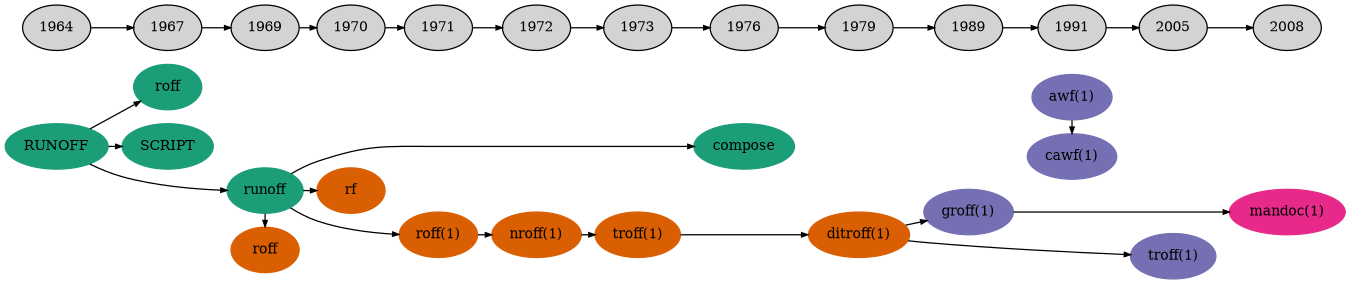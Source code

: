 /*	$Id$ */
digraph manpages {
	rankdir=LR;
	size="9,18";
	ranksep=0.15;
	nodesep=0.15;

	node [shape=ellipse,fontsize=11,colorscheme=dark24,style=filled];
	edge [arrowhead=normal,arrowsize=0.5];

	subgraph { 
		node [color=1];
		runoff1 [label="RUNOFF" URL="#x1964_RUNOFF"];
		runoff2 [label="roff" URL="#x1967_roff"];
		script [label="SCRIPT" URL="#x1967_SCRIPT"];
		runoff3 [label="runoff" URL="#x1969"]; 
		compose [label="compose" URL="#x1976_compose"]; 
	}

	subgraph {
		node [color=2];
		rf [label="rf" URL="#x1970_rf"];
		roff1 [label="roff(1)" URL="#x1971"];
		roff2 [label="roff" URL="#x1969"];
		nroff [label="nroff(1)" URL="#x1972"];
		troff [label="troff(1)" URL="#x1973"];
		ditroff [label="ditroff(1)" URL="#x1979"];
	}

	subgraph {
		node [color=3];
		groff [label="groff(1)" URL="#x1989_groff"];
		awf [label="awf(1)" URL="#x1991_awf"];
		cawf [label="cawf(1)" URL="#x1991_cawf"];
		htroff [label="troff(1)" URL="#x2005_troff"];
	}

	subgraph {
		node [color=4];
		mandoc [label="mandoc(1)" URL="#x2008_mandoc"];
	}

	runoff1 -> { runoff2 runoff3 script };
	runoff3 -> { roff1 compose rf roff2 };
	roff1 -> nroff;
	nroff -> troff;
	troff -> ditroff;
	ditroff -> groff;
	ditroff -> htroff;
	groff -> mandoc;
	awf -> cawf;

	subgraph {
		1964 -> 1967 -> 1969 -> 1970 -> 1971 -> 1972 -> 
		1973 -> 1976 -> 1979 -> 1989 -> 1991 -> 2005 -> 2008;
	}

	{ rank = same; 1964 runoff1 };
	{ rank = same; 1967 script runoff2 };
	{ rank = same; 1969 runoff3 roff2 };
	{ rank = same; 1970 rf };
	{ rank = same; 1971 roff1 };
	{ rank = same; 1972 nroff };
	{ rank = same; 1973 troff };
	{ rank = same; 1976 compose };
	{ rank = same; 1979 ditroff };
	{ rank = same; 1989 groff };
	{ rank = same; 1991 awf cawf };
	{ rank = same; 2005 htroff };
	{ rank = same; 2008 mandoc };

}
